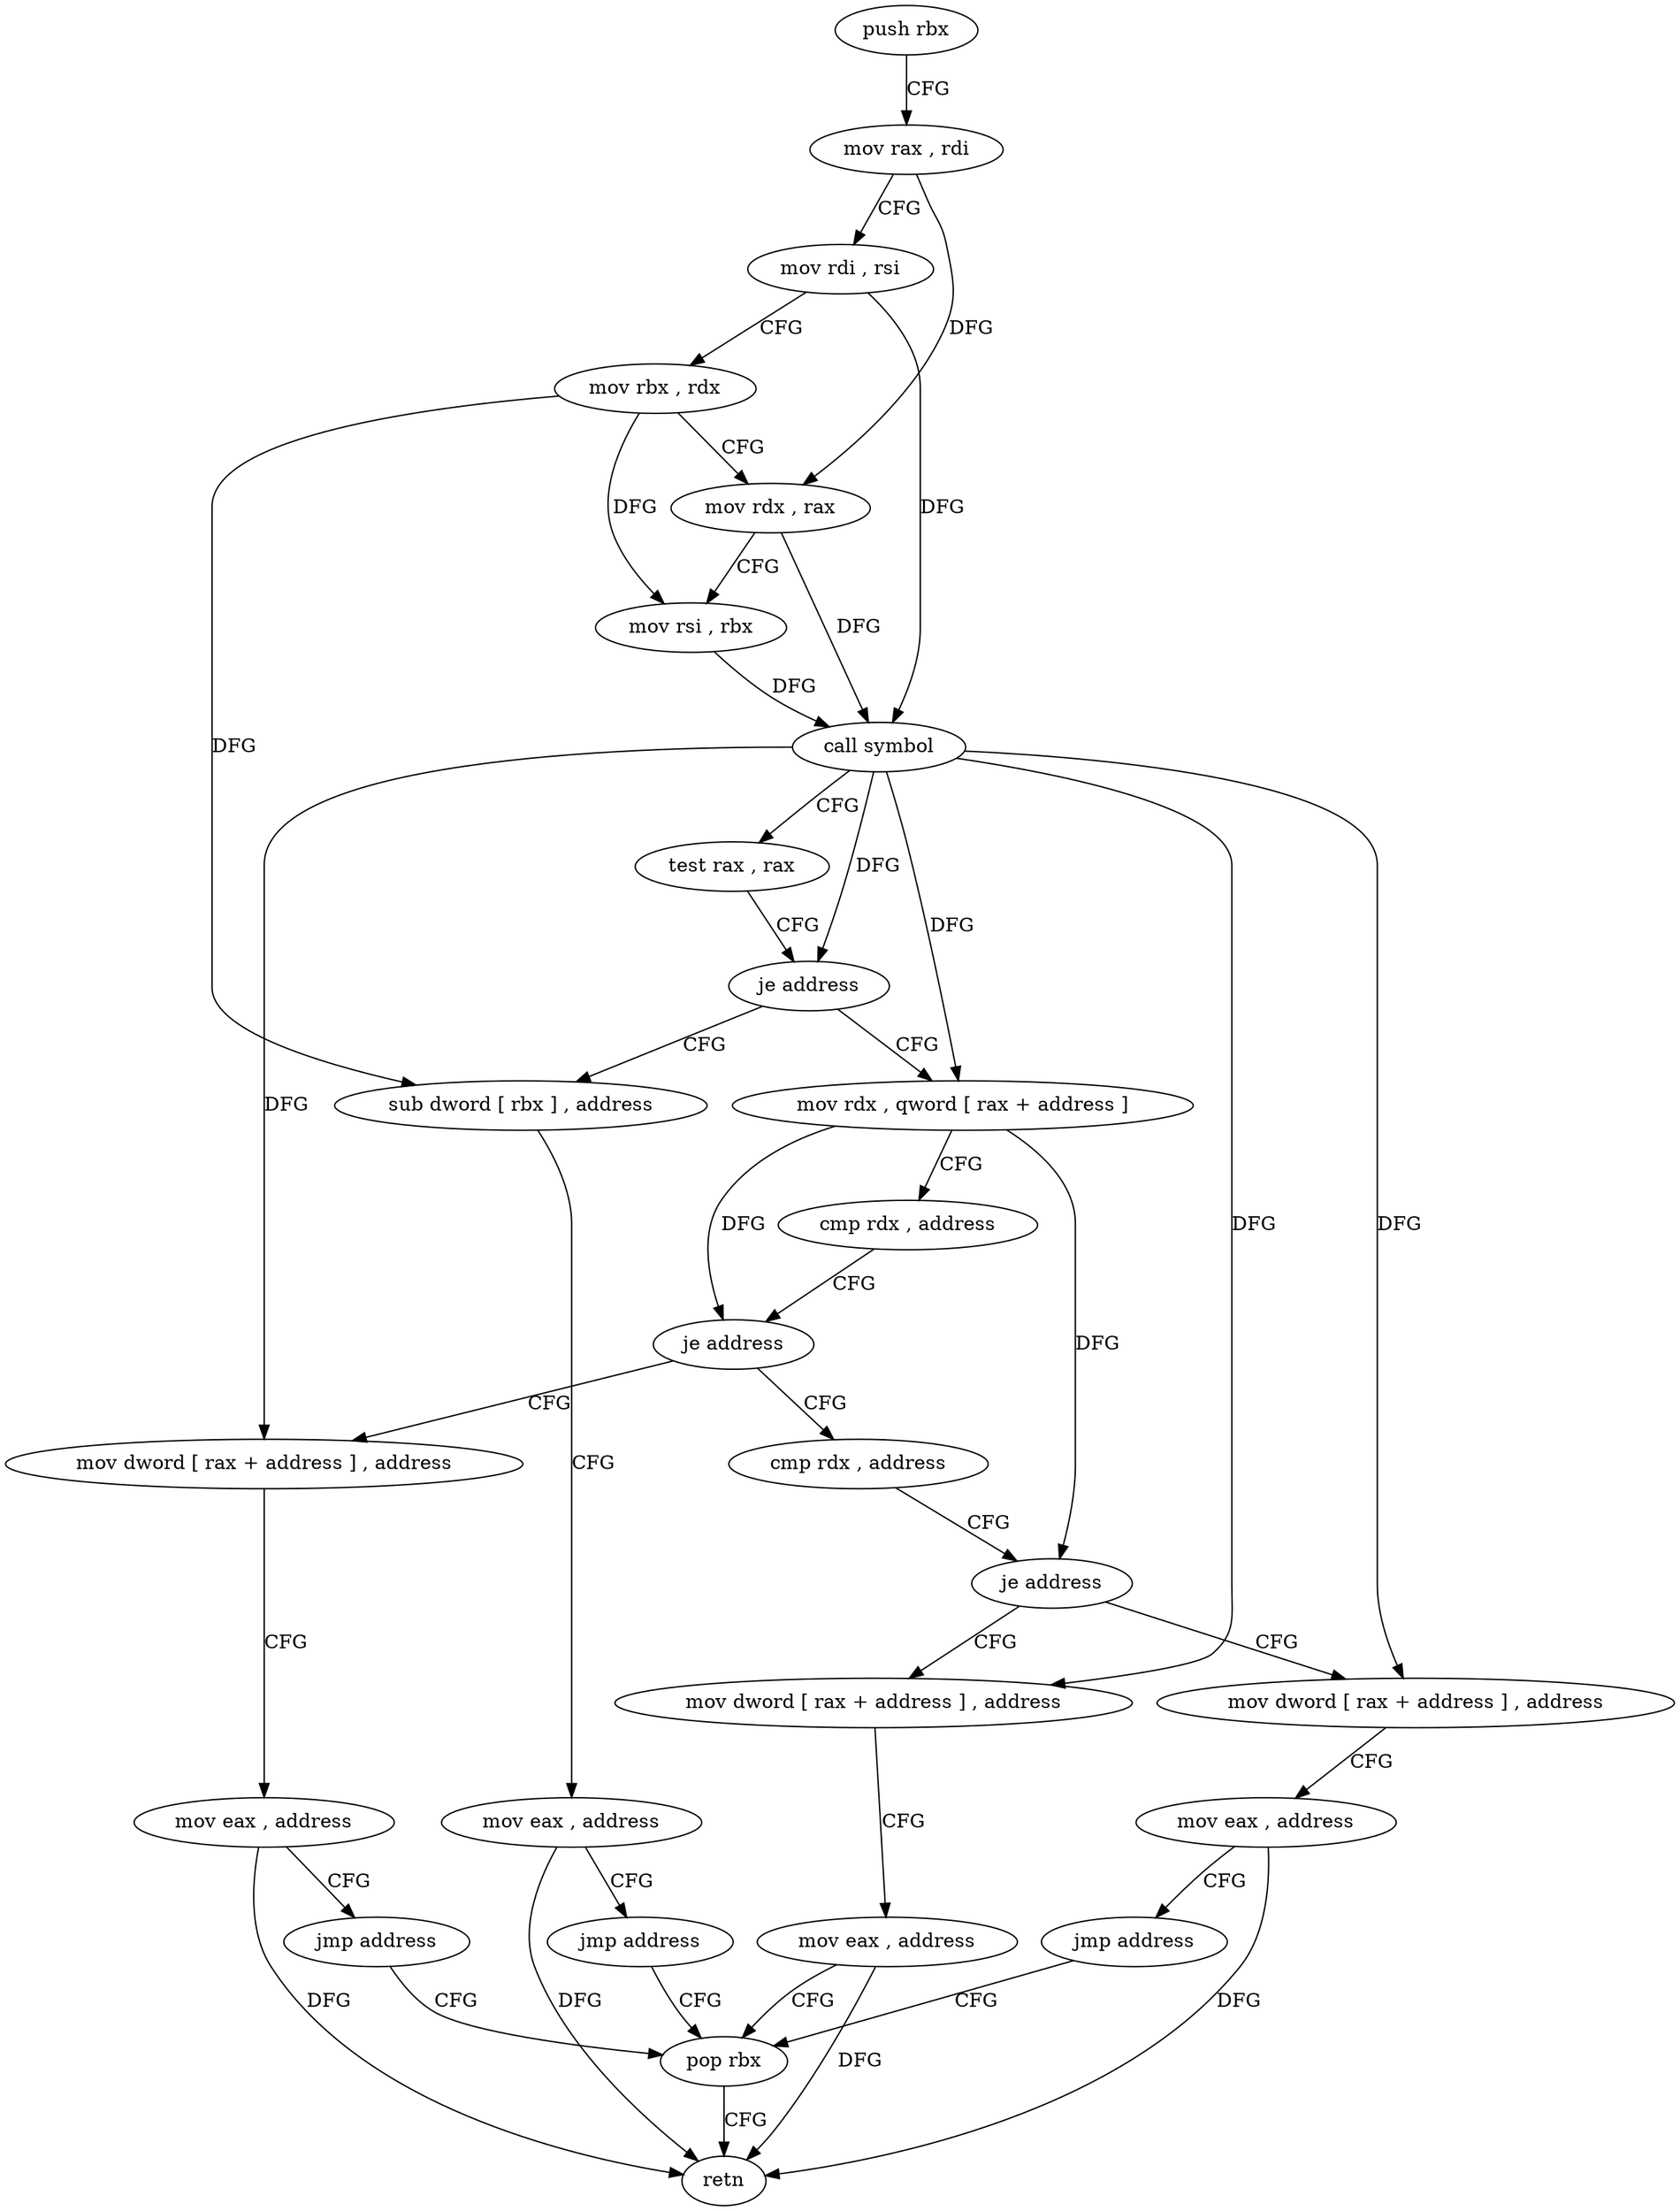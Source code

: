 digraph "func" {
"4245818" [label = "push rbx" ]
"4245819" [label = "mov rax , rdi" ]
"4245822" [label = "mov rdi , rsi" ]
"4245825" [label = "mov rbx , rdx" ]
"4245828" [label = "mov rdx , rax" ]
"4245831" [label = "mov rsi , rbx" ]
"4245834" [label = "call symbol" ]
"4245839" [label = "test rax , rax" ]
"4245842" [label = "je address" ]
"4245902" [label = "sub dword [ rbx ] , address" ]
"4245844" [label = "mov rdx , qword [ rax + address ]" ]
"4245905" [label = "mov eax , address" ]
"4245910" [label = "jmp address" ]
"4245872" [label = "pop rbx" ]
"4245848" [label = "cmp rdx , address" ]
"4245852" [label = "je address" ]
"4245874" [label = "mov dword [ rax + address ] , address" ]
"4245854" [label = "cmp rdx , address" ]
"4245873" [label = "retn" ]
"4245881" [label = "mov eax , address" ]
"4245886" [label = "jmp address" ]
"4245858" [label = "je address" ]
"4245888" [label = "mov dword [ rax + address ] , address" ]
"4245860" [label = "mov dword [ rax + address ] , address" ]
"4245895" [label = "mov eax , address" ]
"4245900" [label = "jmp address" ]
"4245867" [label = "mov eax , address" ]
"4245818" -> "4245819" [ label = "CFG" ]
"4245819" -> "4245822" [ label = "CFG" ]
"4245819" -> "4245828" [ label = "DFG" ]
"4245822" -> "4245825" [ label = "CFG" ]
"4245822" -> "4245834" [ label = "DFG" ]
"4245825" -> "4245828" [ label = "CFG" ]
"4245825" -> "4245831" [ label = "DFG" ]
"4245825" -> "4245902" [ label = "DFG" ]
"4245828" -> "4245831" [ label = "CFG" ]
"4245828" -> "4245834" [ label = "DFG" ]
"4245831" -> "4245834" [ label = "DFG" ]
"4245834" -> "4245839" [ label = "CFG" ]
"4245834" -> "4245842" [ label = "DFG" ]
"4245834" -> "4245844" [ label = "DFG" ]
"4245834" -> "4245874" [ label = "DFG" ]
"4245834" -> "4245888" [ label = "DFG" ]
"4245834" -> "4245860" [ label = "DFG" ]
"4245839" -> "4245842" [ label = "CFG" ]
"4245842" -> "4245902" [ label = "CFG" ]
"4245842" -> "4245844" [ label = "CFG" ]
"4245902" -> "4245905" [ label = "CFG" ]
"4245844" -> "4245848" [ label = "CFG" ]
"4245844" -> "4245852" [ label = "DFG" ]
"4245844" -> "4245858" [ label = "DFG" ]
"4245905" -> "4245910" [ label = "CFG" ]
"4245905" -> "4245873" [ label = "DFG" ]
"4245910" -> "4245872" [ label = "CFG" ]
"4245872" -> "4245873" [ label = "CFG" ]
"4245848" -> "4245852" [ label = "CFG" ]
"4245852" -> "4245874" [ label = "CFG" ]
"4245852" -> "4245854" [ label = "CFG" ]
"4245874" -> "4245881" [ label = "CFG" ]
"4245854" -> "4245858" [ label = "CFG" ]
"4245881" -> "4245886" [ label = "CFG" ]
"4245881" -> "4245873" [ label = "DFG" ]
"4245886" -> "4245872" [ label = "CFG" ]
"4245858" -> "4245888" [ label = "CFG" ]
"4245858" -> "4245860" [ label = "CFG" ]
"4245888" -> "4245895" [ label = "CFG" ]
"4245860" -> "4245867" [ label = "CFG" ]
"4245895" -> "4245900" [ label = "CFG" ]
"4245895" -> "4245873" [ label = "DFG" ]
"4245900" -> "4245872" [ label = "CFG" ]
"4245867" -> "4245872" [ label = "CFG" ]
"4245867" -> "4245873" [ label = "DFG" ]
}
